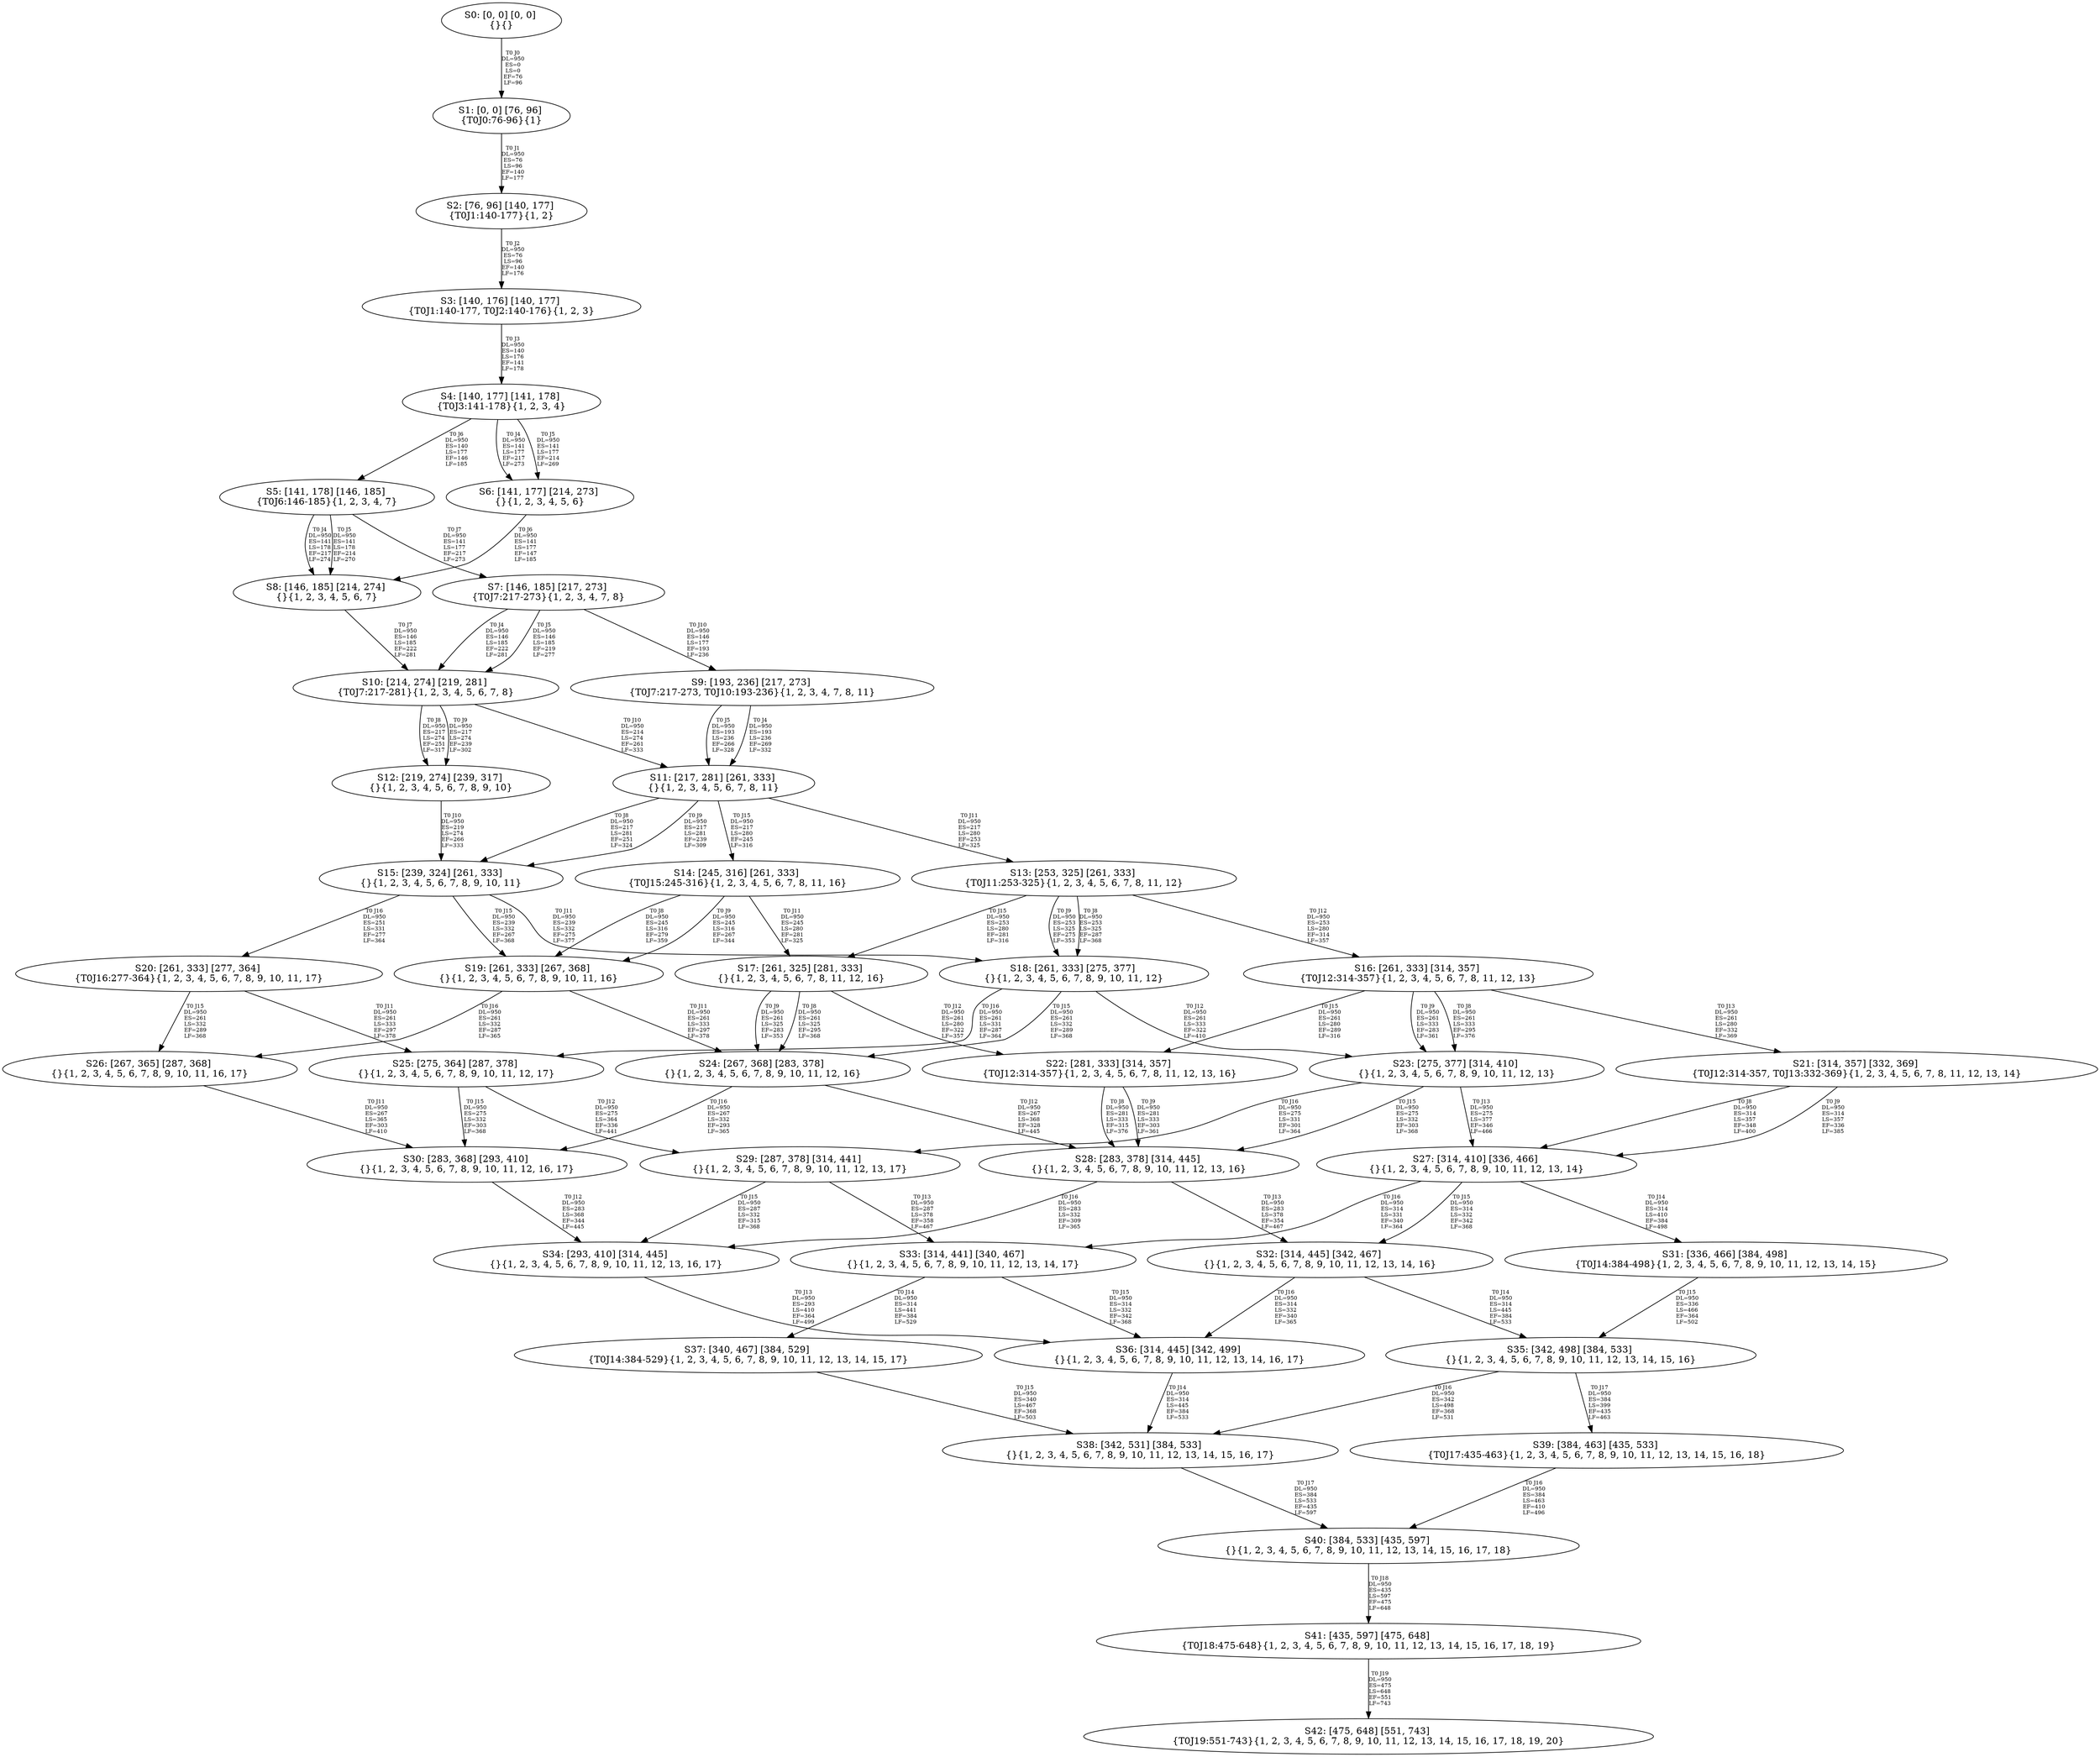 digraph {
	S0[label="S0: [0, 0] [0, 0] \n{}{}"];
	S1[label="S1: [0, 0] [76, 96] \n{T0J0:76-96}{1}"];
	S2[label="S2: [76, 96] [140, 177] \n{T0J1:140-177}{1, 2}"];
	S3[label="S3: [140, 176] [140, 177] \n{T0J1:140-177, T0J2:140-176}{1, 2, 3}"];
	S4[label="S4: [140, 177] [141, 178] \n{T0J3:141-178}{1, 2, 3, 4}"];
	S5[label="S5: [141, 178] [146, 185] \n{T0J6:146-185}{1, 2, 3, 4, 7}"];
	S6[label="S6: [141, 177] [214, 273] \n{}{1, 2, 3, 4, 5, 6}"];
	S7[label="S7: [146, 185] [217, 273] \n{T0J7:217-273}{1, 2, 3, 4, 7, 8}"];
	S8[label="S8: [146, 185] [214, 274] \n{}{1, 2, 3, 4, 5, 6, 7}"];
	S9[label="S9: [193, 236] [217, 273] \n{T0J7:217-273, T0J10:193-236}{1, 2, 3, 4, 7, 8, 11}"];
	S10[label="S10: [214, 274] [219, 281] \n{T0J7:217-281}{1, 2, 3, 4, 5, 6, 7, 8}"];
	S11[label="S11: [217, 281] [261, 333] \n{}{1, 2, 3, 4, 5, 6, 7, 8, 11}"];
	S12[label="S12: [219, 274] [239, 317] \n{}{1, 2, 3, 4, 5, 6, 7, 8, 9, 10}"];
	S13[label="S13: [253, 325] [261, 333] \n{T0J11:253-325}{1, 2, 3, 4, 5, 6, 7, 8, 11, 12}"];
	S14[label="S14: [245, 316] [261, 333] \n{T0J15:245-316}{1, 2, 3, 4, 5, 6, 7, 8, 11, 16}"];
	S15[label="S15: [239, 324] [261, 333] \n{}{1, 2, 3, 4, 5, 6, 7, 8, 9, 10, 11}"];
	S16[label="S16: [261, 333] [314, 357] \n{T0J12:314-357}{1, 2, 3, 4, 5, 6, 7, 8, 11, 12, 13}"];
	S17[label="S17: [261, 325] [281, 333] \n{}{1, 2, 3, 4, 5, 6, 7, 8, 11, 12, 16}"];
	S18[label="S18: [261, 333] [275, 377] \n{}{1, 2, 3, 4, 5, 6, 7, 8, 9, 10, 11, 12}"];
	S19[label="S19: [261, 333] [267, 368] \n{}{1, 2, 3, 4, 5, 6, 7, 8, 9, 10, 11, 16}"];
	S20[label="S20: [261, 333] [277, 364] \n{T0J16:277-364}{1, 2, 3, 4, 5, 6, 7, 8, 9, 10, 11, 17}"];
	S21[label="S21: [314, 357] [332, 369] \n{T0J12:314-357, T0J13:332-369}{1, 2, 3, 4, 5, 6, 7, 8, 11, 12, 13, 14}"];
	S22[label="S22: [281, 333] [314, 357] \n{T0J12:314-357}{1, 2, 3, 4, 5, 6, 7, 8, 11, 12, 13, 16}"];
	S23[label="S23: [275, 377] [314, 410] \n{}{1, 2, 3, 4, 5, 6, 7, 8, 9, 10, 11, 12, 13}"];
	S24[label="S24: [267, 368] [283, 378] \n{}{1, 2, 3, 4, 5, 6, 7, 8, 9, 10, 11, 12, 16}"];
	S25[label="S25: [275, 364] [287, 378] \n{}{1, 2, 3, 4, 5, 6, 7, 8, 9, 10, 11, 12, 17}"];
	S26[label="S26: [267, 365] [287, 368] \n{}{1, 2, 3, 4, 5, 6, 7, 8, 9, 10, 11, 16, 17}"];
	S27[label="S27: [314, 410] [336, 466] \n{}{1, 2, 3, 4, 5, 6, 7, 8, 9, 10, 11, 12, 13, 14}"];
	S28[label="S28: [283, 378] [314, 445] \n{}{1, 2, 3, 4, 5, 6, 7, 8, 9, 10, 11, 12, 13, 16}"];
	S29[label="S29: [287, 378] [314, 441] \n{}{1, 2, 3, 4, 5, 6, 7, 8, 9, 10, 11, 12, 13, 17}"];
	S30[label="S30: [283, 368] [293, 410] \n{}{1, 2, 3, 4, 5, 6, 7, 8, 9, 10, 11, 12, 16, 17}"];
	S31[label="S31: [336, 466] [384, 498] \n{T0J14:384-498}{1, 2, 3, 4, 5, 6, 7, 8, 9, 10, 11, 12, 13, 14, 15}"];
	S32[label="S32: [314, 445] [342, 467] \n{}{1, 2, 3, 4, 5, 6, 7, 8, 9, 10, 11, 12, 13, 14, 16}"];
	S33[label="S33: [314, 441] [340, 467] \n{}{1, 2, 3, 4, 5, 6, 7, 8, 9, 10, 11, 12, 13, 14, 17}"];
	S34[label="S34: [293, 410] [314, 445] \n{}{1, 2, 3, 4, 5, 6, 7, 8, 9, 10, 11, 12, 13, 16, 17}"];
	S35[label="S35: [342, 498] [384, 533] \n{}{1, 2, 3, 4, 5, 6, 7, 8, 9, 10, 11, 12, 13, 14, 15, 16}"];
	S36[label="S36: [314, 445] [342, 499] \n{}{1, 2, 3, 4, 5, 6, 7, 8, 9, 10, 11, 12, 13, 14, 16, 17}"];
	S37[label="S37: [340, 467] [384, 529] \n{T0J14:384-529}{1, 2, 3, 4, 5, 6, 7, 8, 9, 10, 11, 12, 13, 14, 15, 17}"];
	S38[label="S38: [342, 531] [384, 533] \n{}{1, 2, 3, 4, 5, 6, 7, 8, 9, 10, 11, 12, 13, 14, 15, 16, 17}"];
	S39[label="S39: [384, 463] [435, 533] \n{T0J17:435-463}{1, 2, 3, 4, 5, 6, 7, 8, 9, 10, 11, 12, 13, 14, 15, 16, 18}"];
	S40[label="S40: [384, 533] [435, 597] \n{}{1, 2, 3, 4, 5, 6, 7, 8, 9, 10, 11, 12, 13, 14, 15, 16, 17, 18}"];
	S41[label="S41: [435, 597] [475, 648] \n{T0J18:475-648}{1, 2, 3, 4, 5, 6, 7, 8, 9, 10, 11, 12, 13, 14, 15, 16, 17, 18, 19}"];
	S42[label="S42: [475, 648] [551, 743] \n{T0J19:551-743}{1, 2, 3, 4, 5, 6, 7, 8, 9, 10, 11, 12, 13, 14, 15, 16, 17, 18, 19, 20}"];
	S0 -> S1[label="T0 J0\nDL=950\nES=0\nLS=0\nEF=76\nLF=96",fontsize=8];
	S1 -> S2[label="T0 J1\nDL=950\nES=76\nLS=96\nEF=140\nLF=177",fontsize=8];
	S2 -> S3[label="T0 J2\nDL=950\nES=76\nLS=96\nEF=140\nLF=176",fontsize=8];
	S3 -> S4[label="T0 J3\nDL=950\nES=140\nLS=176\nEF=141\nLF=178",fontsize=8];
	S4 -> S6[label="T0 J4\nDL=950\nES=141\nLS=177\nEF=217\nLF=273",fontsize=8];
	S4 -> S6[label="T0 J5\nDL=950\nES=141\nLS=177\nEF=214\nLF=269",fontsize=8];
	S4 -> S5[label="T0 J6\nDL=950\nES=140\nLS=177\nEF=146\nLF=185",fontsize=8];
	S5 -> S8[label="T0 J4\nDL=950\nES=141\nLS=178\nEF=217\nLF=274",fontsize=8];
	S5 -> S8[label="T0 J5\nDL=950\nES=141\nLS=178\nEF=214\nLF=270",fontsize=8];
	S5 -> S7[label="T0 J7\nDL=950\nES=141\nLS=177\nEF=217\nLF=273",fontsize=8];
	S6 -> S8[label="T0 J6\nDL=950\nES=141\nLS=177\nEF=147\nLF=185",fontsize=8];
	S7 -> S10[label="T0 J4\nDL=950\nES=146\nLS=185\nEF=222\nLF=281",fontsize=8];
	S7 -> S10[label="T0 J5\nDL=950\nES=146\nLS=185\nEF=219\nLF=277",fontsize=8];
	S7 -> S9[label="T0 J10\nDL=950\nES=146\nLS=177\nEF=193\nLF=236",fontsize=8];
	S8 -> S10[label="T0 J7\nDL=950\nES=146\nLS=185\nEF=222\nLF=281",fontsize=8];
	S9 -> S11[label="T0 J4\nDL=950\nES=193\nLS=236\nEF=269\nLF=332",fontsize=8];
	S9 -> S11[label="T0 J5\nDL=950\nES=193\nLS=236\nEF=266\nLF=328",fontsize=8];
	S10 -> S12[label="T0 J8\nDL=950\nES=217\nLS=274\nEF=251\nLF=317",fontsize=8];
	S10 -> S12[label="T0 J9\nDL=950\nES=217\nLS=274\nEF=239\nLF=302",fontsize=8];
	S10 -> S11[label="T0 J10\nDL=950\nES=214\nLS=274\nEF=261\nLF=333",fontsize=8];
	S11 -> S15[label="T0 J8\nDL=950\nES=217\nLS=281\nEF=251\nLF=324",fontsize=8];
	S11 -> S15[label="T0 J9\nDL=950\nES=217\nLS=281\nEF=239\nLF=309",fontsize=8];
	S11 -> S13[label="T0 J11\nDL=950\nES=217\nLS=280\nEF=253\nLF=325",fontsize=8];
	S11 -> S14[label="T0 J15\nDL=950\nES=217\nLS=280\nEF=245\nLF=316",fontsize=8];
	S12 -> S15[label="T0 J10\nDL=950\nES=219\nLS=274\nEF=266\nLF=333",fontsize=8];
	S13 -> S18[label="T0 J8\nDL=950\nES=253\nLS=325\nEF=287\nLF=368",fontsize=8];
	S13 -> S18[label="T0 J9\nDL=950\nES=253\nLS=325\nEF=275\nLF=353",fontsize=8];
	S13 -> S16[label="T0 J12\nDL=950\nES=253\nLS=280\nEF=314\nLF=357",fontsize=8];
	S13 -> S17[label="T0 J15\nDL=950\nES=253\nLS=280\nEF=281\nLF=316",fontsize=8];
	S14 -> S19[label="T0 J8\nDL=950\nES=245\nLS=316\nEF=279\nLF=359",fontsize=8];
	S14 -> S19[label="T0 J9\nDL=950\nES=245\nLS=316\nEF=267\nLF=344",fontsize=8];
	S14 -> S17[label="T0 J11\nDL=950\nES=245\nLS=280\nEF=281\nLF=325",fontsize=8];
	S15 -> S18[label="T0 J11\nDL=950\nES=239\nLS=332\nEF=275\nLF=377",fontsize=8];
	S15 -> S19[label="T0 J15\nDL=950\nES=239\nLS=332\nEF=267\nLF=368",fontsize=8];
	S15 -> S20[label="T0 J16\nDL=950\nES=251\nLS=331\nEF=277\nLF=364",fontsize=8];
	S16 -> S23[label="T0 J8\nDL=950\nES=261\nLS=333\nEF=295\nLF=376",fontsize=8];
	S16 -> S23[label="T0 J9\nDL=950\nES=261\nLS=333\nEF=283\nLF=361",fontsize=8];
	S16 -> S21[label="T0 J13\nDL=950\nES=261\nLS=280\nEF=332\nLF=369",fontsize=8];
	S16 -> S22[label="T0 J15\nDL=950\nES=261\nLS=280\nEF=289\nLF=316",fontsize=8];
	S17 -> S24[label="T0 J8\nDL=950\nES=261\nLS=325\nEF=295\nLF=368",fontsize=8];
	S17 -> S24[label="T0 J9\nDL=950\nES=261\nLS=325\nEF=283\nLF=353",fontsize=8];
	S17 -> S22[label="T0 J12\nDL=950\nES=261\nLS=280\nEF=322\nLF=357",fontsize=8];
	S18 -> S23[label="T0 J12\nDL=950\nES=261\nLS=333\nEF=322\nLF=410",fontsize=8];
	S18 -> S24[label="T0 J15\nDL=950\nES=261\nLS=332\nEF=289\nLF=368",fontsize=8];
	S18 -> S25[label="T0 J16\nDL=950\nES=261\nLS=331\nEF=287\nLF=364",fontsize=8];
	S19 -> S24[label="T0 J11\nDL=950\nES=261\nLS=333\nEF=297\nLF=378",fontsize=8];
	S19 -> S26[label="T0 J16\nDL=950\nES=261\nLS=332\nEF=287\nLF=365",fontsize=8];
	S20 -> S25[label="T0 J11\nDL=950\nES=261\nLS=333\nEF=297\nLF=378",fontsize=8];
	S20 -> S26[label="T0 J15\nDL=950\nES=261\nLS=332\nEF=289\nLF=368",fontsize=8];
	S21 -> S27[label="T0 J8\nDL=950\nES=314\nLS=357\nEF=348\nLF=400",fontsize=8];
	S21 -> S27[label="T0 J9\nDL=950\nES=314\nLS=357\nEF=336\nLF=385",fontsize=8];
	S22 -> S28[label="T0 J8\nDL=950\nES=281\nLS=333\nEF=315\nLF=376",fontsize=8];
	S22 -> S28[label="T0 J9\nDL=950\nES=281\nLS=333\nEF=303\nLF=361",fontsize=8];
	S23 -> S27[label="T0 J13\nDL=950\nES=275\nLS=377\nEF=346\nLF=466",fontsize=8];
	S23 -> S28[label="T0 J15\nDL=950\nES=275\nLS=332\nEF=303\nLF=368",fontsize=8];
	S23 -> S29[label="T0 J16\nDL=950\nES=275\nLS=331\nEF=301\nLF=364",fontsize=8];
	S24 -> S28[label="T0 J12\nDL=950\nES=267\nLS=368\nEF=328\nLF=445",fontsize=8];
	S24 -> S30[label="T0 J16\nDL=950\nES=267\nLS=332\nEF=293\nLF=365",fontsize=8];
	S25 -> S29[label="T0 J12\nDL=950\nES=275\nLS=364\nEF=336\nLF=441",fontsize=8];
	S25 -> S30[label="T0 J15\nDL=950\nES=275\nLS=332\nEF=303\nLF=368",fontsize=8];
	S26 -> S30[label="T0 J11\nDL=950\nES=267\nLS=365\nEF=303\nLF=410",fontsize=8];
	S27 -> S31[label="T0 J14\nDL=950\nES=314\nLS=410\nEF=384\nLF=498",fontsize=8];
	S27 -> S32[label="T0 J15\nDL=950\nES=314\nLS=332\nEF=342\nLF=368",fontsize=8];
	S27 -> S33[label="T0 J16\nDL=950\nES=314\nLS=331\nEF=340\nLF=364",fontsize=8];
	S28 -> S32[label="T0 J13\nDL=950\nES=283\nLS=378\nEF=354\nLF=467",fontsize=8];
	S28 -> S34[label="T0 J16\nDL=950\nES=283\nLS=332\nEF=309\nLF=365",fontsize=8];
	S29 -> S33[label="T0 J13\nDL=950\nES=287\nLS=378\nEF=358\nLF=467",fontsize=8];
	S29 -> S34[label="T0 J15\nDL=950\nES=287\nLS=332\nEF=315\nLF=368",fontsize=8];
	S30 -> S34[label="T0 J12\nDL=950\nES=283\nLS=368\nEF=344\nLF=445",fontsize=8];
	S31 -> S35[label="T0 J15\nDL=950\nES=336\nLS=466\nEF=364\nLF=502",fontsize=8];
	S32 -> S35[label="T0 J14\nDL=950\nES=314\nLS=445\nEF=384\nLF=533",fontsize=8];
	S32 -> S36[label="T0 J16\nDL=950\nES=314\nLS=332\nEF=340\nLF=365",fontsize=8];
	S33 -> S37[label="T0 J14\nDL=950\nES=314\nLS=441\nEF=384\nLF=529",fontsize=8];
	S33 -> S36[label="T0 J15\nDL=950\nES=314\nLS=332\nEF=342\nLF=368",fontsize=8];
	S34 -> S36[label="T0 J13\nDL=950\nES=293\nLS=410\nEF=364\nLF=499",fontsize=8];
	S35 -> S38[label="T0 J16\nDL=950\nES=342\nLS=498\nEF=368\nLF=531",fontsize=8];
	S35 -> S39[label="T0 J17\nDL=950\nES=384\nLS=399\nEF=435\nLF=463",fontsize=8];
	S36 -> S38[label="T0 J14\nDL=950\nES=314\nLS=445\nEF=384\nLF=533",fontsize=8];
	S37 -> S38[label="T0 J15\nDL=950\nES=340\nLS=467\nEF=368\nLF=503",fontsize=8];
	S38 -> S40[label="T0 J17\nDL=950\nES=384\nLS=533\nEF=435\nLF=597",fontsize=8];
	S39 -> S40[label="T0 J16\nDL=950\nES=384\nLS=463\nEF=410\nLF=496",fontsize=8];
	S40 -> S41[label="T0 J18\nDL=950\nES=435\nLS=597\nEF=475\nLF=648",fontsize=8];
	S41 -> S42[label="T0 J19\nDL=950\nES=475\nLS=648\nEF=551\nLF=743",fontsize=8];
}
